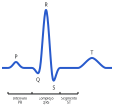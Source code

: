 <?xml version="1.0" encoding="UTF-8"?>
<dia:diagram xmlns:dia="http://www.lysator.liu.se/~alla/dia/">
  <dia:layer name="Fondo" visible="true" active="true">
    <dia:object type="Standard - BezierLine" version="0" id="O0">
      <dia:attribute name="obj_pos">
        <dia:point val="5,5.5"/>
      </dia:attribute>
      <dia:attribute name="obj_bb">
        <dia:rectangle val="4.95,2.55;10.55,6.185"/>
      </dia:attribute>
      <dia:attribute name="bez_points">
        <dia:point val="5,5.5"/>
        <dia:point val="5.531,5.5"/>
        <dia:point val="5.1,5.5"/>
        <dia:point val="5.3,5.5"/>
        <dia:point val="5.5,5.5"/>
        <dia:point val="5.6,5.2"/>
        <dia:point val="5.7,5.2"/>
        <dia:point val="5.8,5.2"/>
        <dia:point val="5.9,5.5"/>
        <dia:point val="6.1,5.5"/>
        <dia:point val="6.3,5.5"/>
        <dia:point val="6.3,5.5"/>
        <dia:point val="6.5,5.5"/>
        <dia:point val="6.7,5.5"/>
        <dia:point val="6.8,6.1"/>
        <dia:point val="6.9,5.5"/>
        <dia:point val="7,4.9"/>
        <dia:point val="7.1,2.6"/>
        <dia:point val="7.2,2.6"/>
        <dia:point val="7.3,2.6"/>
        <dia:point val="7.4,4.9"/>
        <dia:point val="7.5,5.8"/>
        <dia:point val="7.6,6.7"/>
        <dia:point val="7.7,5.5"/>
        <dia:point val="7.9,5.5"/>
        <dia:point val="8.1,5.5"/>
        <dia:point val="8.6,5.5"/>
        <dia:point val="8.8,5.5"/>
        <dia:point val="9,5.5"/>
        <dia:point val="9.3,5"/>
        <dia:point val="9.5,5"/>
        <dia:point val="9.7,5"/>
        <dia:point val="10,5.5"/>
        <dia:point val="10.2,5.5"/>
        <dia:point val="10.4,5.5"/>
        <dia:point val="10,5.5"/>
        <dia:point val="10.5,5.5"/>
      </dia:attribute>
      <dia:attribute name="corner_types">
        <dia:enum val="0"/>
        <dia:enum val="0"/>
        <dia:enum val="0"/>
        <dia:enum val="0"/>
        <dia:enum val="0"/>
        <dia:enum val="0"/>
        <dia:enum val="0"/>
        <dia:enum val="0"/>
        <dia:enum val="0"/>
        <dia:enum val="0"/>
        <dia:enum val="0"/>
        <dia:enum val="0"/>
        <dia:enum val="0"/>
      </dia:attribute>
      <dia:attribute name="line_color">
        <dia:color val="#285acc"/>
      </dia:attribute>
    </dia:object>
    <dia:object type="Standard - Text" version="1" id="O1">
      <dia:attribute name="obj_pos">
        <dia:point val="5.7,5.1"/>
      </dia:attribute>
      <dia:attribute name="obj_bb">
        <dia:rectangle val="5.622,4.803;5.777,5.1"/>
      </dia:attribute>
      <dia:attribute name="text">
        <dia:composite type="text">
          <dia:attribute name="string">
            <dia:string>#P#</dia:string>
          </dia:attribute>
          <dia:attribute name="font">
            <dia:font family="sans" style="0" name="Helvetica"/>
          </dia:attribute>
          <dia:attribute name="height">
            <dia:real val="0.318"/>
          </dia:attribute>
          <dia:attribute name="pos">
            <dia:point val="5.7,5.04"/>
          </dia:attribute>
          <dia:attribute name="color">
            <dia:color val="#17181a"/>
          </dia:attribute>
          <dia:attribute name="alignment">
            <dia:enum val="1"/>
          </dia:attribute>
        </dia:composite>
      </dia:attribute>
      <dia:attribute name="valign">
        <dia:enum val="1"/>
      </dia:attribute>
    </dia:object>
    <dia:object type="Standard - Text" version="1" id="O2">
      <dia:attribute name="obj_pos">
        <dia:point val="7.2,2.5"/>
      </dia:attribute>
      <dia:attribute name="obj_bb">
        <dia:rectangle val="7.111,2.203;7.289,2.5"/>
      </dia:attribute>
      <dia:attribute name="text">
        <dia:composite type="text">
          <dia:attribute name="string">
            <dia:string>#R#</dia:string>
          </dia:attribute>
          <dia:attribute name="font">
            <dia:font family="sans" style="0" name="Helvetica"/>
          </dia:attribute>
          <dia:attribute name="height">
            <dia:real val="0.318"/>
          </dia:attribute>
          <dia:attribute name="pos">
            <dia:point val="7.2,2.44"/>
          </dia:attribute>
          <dia:attribute name="color">
            <dia:color val="#17181a"/>
          </dia:attribute>
          <dia:attribute name="alignment">
            <dia:enum val="1"/>
          </dia:attribute>
        </dia:composite>
      </dia:attribute>
      <dia:attribute name="valign">
        <dia:enum val="1"/>
      </dia:attribute>
    </dia:object>
    <dia:object type="Standard - Text" version="1" id="O3">
      <dia:attribute name="obj_pos">
        <dia:point val="9.5,4.9"/>
      </dia:attribute>
      <dia:attribute name="obj_bb">
        <dia:rectangle val="9.419,4.603;9.581,4.9"/>
      </dia:attribute>
      <dia:attribute name="text">
        <dia:composite type="text">
          <dia:attribute name="string">
            <dia:string>#T#</dia:string>
          </dia:attribute>
          <dia:attribute name="font">
            <dia:font family="sans" style="0" name="Helvetica"/>
          </dia:attribute>
          <dia:attribute name="height">
            <dia:real val="0.318"/>
          </dia:attribute>
          <dia:attribute name="pos">
            <dia:point val="9.5,4.84"/>
          </dia:attribute>
          <dia:attribute name="color">
            <dia:color val="#17181a"/>
          </dia:attribute>
          <dia:attribute name="alignment">
            <dia:enum val="1"/>
          </dia:attribute>
        </dia:composite>
      </dia:attribute>
      <dia:attribute name="valign">
        <dia:enum val="1"/>
      </dia:attribute>
    </dia:object>
    <dia:object type="Standard - Text" version="1" id="O4">
      <dia:attribute name="obj_pos">
        <dia:point val="6.8,5.9"/>
      </dia:attribute>
      <dia:attribute name="obj_bb">
        <dia:rectangle val="6.7,5.9;6.9,6.197"/>
      </dia:attribute>
      <dia:attribute name="text">
        <dia:composite type="text">
          <dia:attribute name="string">
            <dia:string>#Q#</dia:string>
          </dia:attribute>
          <dia:attribute name="font">
            <dia:font family="sans" style="0" name="Helvetica"/>
          </dia:attribute>
          <dia:attribute name="height">
            <dia:real val="0.318"/>
          </dia:attribute>
          <dia:attribute name="pos">
            <dia:point val="6.8,6.138"/>
          </dia:attribute>
          <dia:attribute name="color">
            <dia:color val="#17181a"/>
          </dia:attribute>
          <dia:attribute name="alignment">
            <dia:enum val="1"/>
          </dia:attribute>
        </dia:composite>
      </dia:attribute>
      <dia:attribute name="valign">
        <dia:enum val="0"/>
      </dia:attribute>
    </dia:object>
    <dia:object type="Standard - Text" version="1" id="O5">
      <dia:attribute name="obj_pos">
        <dia:point val="7.6,6.3"/>
      </dia:attribute>
      <dia:attribute name="obj_bb">
        <dia:rectangle val="7.519,6.3;7.681,6.598"/>
      </dia:attribute>
      <dia:attribute name="text">
        <dia:composite type="text">
          <dia:attribute name="string">
            <dia:string>#S#</dia:string>
          </dia:attribute>
          <dia:attribute name="font">
            <dia:font family="sans" style="0" name="Helvetica"/>
          </dia:attribute>
          <dia:attribute name="height">
            <dia:real val="0.318"/>
          </dia:attribute>
          <dia:attribute name="pos">
            <dia:point val="7.6,6.537"/>
          </dia:attribute>
          <dia:attribute name="color">
            <dia:color val="#17181a"/>
          </dia:attribute>
          <dia:attribute name="alignment">
            <dia:enum val="1"/>
          </dia:attribute>
        </dia:composite>
      </dia:attribute>
      <dia:attribute name="valign">
        <dia:enum val="0"/>
      </dia:attribute>
    </dia:object>
    <dia:object type="Standard - Line" version="0" id="O6">
      <dia:attribute name="obj_pos">
        <dia:point val="5.3,6.8"/>
      </dia:attribute>
      <dia:attribute name="obj_bb">
        <dia:rectangle val="5.275,6.775;6.525,6.825"/>
      </dia:attribute>
      <dia:attribute name="conn_endpoints">
        <dia:point val="5.3,6.8"/>
        <dia:point val="6.5,6.8"/>
      </dia:attribute>
      <dia:attribute name="numcp">
        <dia:int val="1"/>
      </dia:attribute>
      <dia:attribute name="line_color">
        <dia:color val="#17181a"/>
      </dia:attribute>
      <dia:attribute name="line_width">
        <dia:real val="0.05"/>
      </dia:attribute>
    </dia:object>
    <dia:object type="Standard - Line" version="0" id="O7">
      <dia:attribute name="obj_pos">
        <dia:point val="5.3,6.7"/>
      </dia:attribute>
      <dia:attribute name="obj_bb">
        <dia:rectangle val="5.275,6.675;5.325,6.825"/>
      </dia:attribute>
      <dia:attribute name="conn_endpoints">
        <dia:point val="5.3,6.7"/>
        <dia:point val="5.3,6.8"/>
      </dia:attribute>
      <dia:attribute name="numcp">
        <dia:int val="1"/>
      </dia:attribute>
      <dia:attribute name="line_color">
        <dia:color val="#17181a"/>
      </dia:attribute>
      <dia:attribute name="line_width">
        <dia:real val="0.05"/>
      </dia:attribute>
    </dia:object>
    <dia:object type="Standard - Line" version="0" id="O8">
      <dia:attribute name="obj_pos">
        <dia:point val="6.5,6.7"/>
      </dia:attribute>
      <dia:attribute name="obj_bb">
        <dia:rectangle val="6.475,6.675;6.525,6.825"/>
      </dia:attribute>
      <dia:attribute name="conn_endpoints">
        <dia:point val="6.5,6.7"/>
        <dia:point val="6.5,6.8"/>
      </dia:attribute>
      <dia:attribute name="numcp">
        <dia:int val="1"/>
      </dia:attribute>
      <dia:attribute name="line_color">
        <dia:color val="#17181a"/>
      </dia:attribute>
      <dia:attribute name="line_width">
        <dia:real val="0.05"/>
      </dia:attribute>
    </dia:object>
    <dia:object type="Standard - Line" version="0" id="O9">
      <dia:attribute name="obj_pos">
        <dia:point val="7.9,6.8"/>
      </dia:attribute>
      <dia:attribute name="obj_bb">
        <dia:rectangle val="7.875,6.775;8.825,6.825"/>
      </dia:attribute>
      <dia:attribute name="conn_endpoints">
        <dia:point val="7.9,6.8"/>
        <dia:point val="8.8,6.8"/>
      </dia:attribute>
      <dia:attribute name="numcp">
        <dia:int val="1"/>
      </dia:attribute>
      <dia:attribute name="line_color">
        <dia:color val="#17181a"/>
      </dia:attribute>
      <dia:attribute name="line_width">
        <dia:real val="0.05"/>
      </dia:attribute>
    </dia:object>
    <dia:object type="Standard - Line" version="0" id="O10">
      <dia:attribute name="obj_pos">
        <dia:point val="8.8,6.7"/>
      </dia:attribute>
      <dia:attribute name="obj_bb">
        <dia:rectangle val="8.775,6.675;8.825,6.825"/>
      </dia:attribute>
      <dia:attribute name="conn_endpoints">
        <dia:point val="8.8,6.7"/>
        <dia:point val="8.8,6.8"/>
      </dia:attribute>
      <dia:attribute name="numcp">
        <dia:int val="1"/>
      </dia:attribute>
      <dia:attribute name="line_color">
        <dia:color val="#17181a"/>
      </dia:attribute>
      <dia:attribute name="line_width">
        <dia:real val="0.05"/>
      </dia:attribute>
    </dia:object>
    <dia:object type="Standard - Line" version="0" id="O11">
      <dia:attribute name="obj_pos">
        <dia:point val="6.5,6.8"/>
      </dia:attribute>
      <dia:attribute name="obj_bb">
        <dia:rectangle val="6.475,6.775;7.925,6.825"/>
      </dia:attribute>
      <dia:attribute name="conn_endpoints">
        <dia:point val="6.5,6.8"/>
        <dia:point val="7.9,6.8"/>
      </dia:attribute>
      <dia:attribute name="numcp">
        <dia:int val="1"/>
      </dia:attribute>
      <dia:attribute name="line_color">
        <dia:color val="#17181a"/>
      </dia:attribute>
      <dia:attribute name="line_width">
        <dia:real val="0.05"/>
      </dia:attribute>
    </dia:object>
    <dia:object type="Standard - Line" version="0" id="O12">
      <dia:attribute name="obj_pos">
        <dia:point val="7.9,6.7"/>
      </dia:attribute>
      <dia:attribute name="obj_bb">
        <dia:rectangle val="7.875,6.675;7.925,6.825"/>
      </dia:attribute>
      <dia:attribute name="conn_endpoints">
        <dia:point val="7.9,6.7"/>
        <dia:point val="7.9,6.8"/>
      </dia:attribute>
      <dia:attribute name="numcp">
        <dia:int val="1"/>
      </dia:attribute>
      <dia:attribute name="line_color">
        <dia:color val="#17181a"/>
      </dia:attribute>
      <dia:attribute name="line_width">
        <dia:real val="0.05"/>
      </dia:attribute>
    </dia:object>
    <dia:object type="Standard - Text" version="1" id="O13">
      <dia:attribute name="obj_pos">
        <dia:point val="5.9,6.9"/>
      </dia:attribute>
      <dia:attribute name="obj_bb">
        <dia:rectangle val="5.521,6.9;6.279,7.309"/>
      </dia:attribute>
      <dia:attribute name="text">
        <dia:composite type="text">
          <dia:attribute name="string">
            <dia:string>#Intervalo
PR#</dia:string>
          </dia:attribute>
          <dia:attribute name="font">
            <dia:font family="sans" style="0" name="Helvetica"/>
          </dia:attribute>
          <dia:attribute name="height">
            <dia:real val="0.212"/>
          </dia:attribute>
          <dia:attribute name="pos">
            <dia:point val="5.9,7.058"/>
          </dia:attribute>
          <dia:attribute name="color">
            <dia:color val="#17181a"/>
          </dia:attribute>
          <dia:attribute name="alignment">
            <dia:enum val="1"/>
          </dia:attribute>
        </dia:composite>
      </dia:attribute>
      <dia:attribute name="valign">
        <dia:enum val="0"/>
      </dia:attribute>
    </dia:object>
    <dia:object type="Standard - Text" version="1" id="O14">
      <dia:attribute name="obj_pos">
        <dia:point val="7.2,6.9"/>
      </dia:attribute>
      <dia:attribute name="obj_bb">
        <dia:rectangle val="6.8,6.9;7.6,7.309"/>
      </dia:attribute>
      <dia:attribute name="text">
        <dia:composite type="text">
          <dia:attribute name="string">
            <dia:string>#Complejo
QRS#</dia:string>
          </dia:attribute>
          <dia:attribute name="font">
            <dia:font family="sans" style="0" name="Helvetica"/>
          </dia:attribute>
          <dia:attribute name="height">
            <dia:real val="0.212"/>
          </dia:attribute>
          <dia:attribute name="pos">
            <dia:point val="7.2,7.058"/>
          </dia:attribute>
          <dia:attribute name="color">
            <dia:color val="#17181a"/>
          </dia:attribute>
          <dia:attribute name="alignment">
            <dia:enum val="1"/>
          </dia:attribute>
        </dia:composite>
      </dia:attribute>
      <dia:attribute name="valign">
        <dia:enum val="0"/>
      </dia:attribute>
    </dia:object>
    <dia:object type="Standard - Text" version="1" id="O15">
      <dia:attribute name="obj_pos">
        <dia:point val="8.35,6.9"/>
      </dia:attribute>
      <dia:attribute name="obj_bb">
        <dia:rectangle val="7.915,6.9;8.785,7.309"/>
      </dia:attribute>
      <dia:attribute name="text">
        <dia:composite type="text">
          <dia:attribute name="string">
            <dia:string>#Segmento
ST#</dia:string>
          </dia:attribute>
          <dia:attribute name="font">
            <dia:font family="sans" style="0" name="Helvetica"/>
          </dia:attribute>
          <dia:attribute name="height">
            <dia:real val="0.212"/>
          </dia:attribute>
          <dia:attribute name="pos">
            <dia:point val="8.35,7.058"/>
          </dia:attribute>
          <dia:attribute name="color">
            <dia:color val="#17181a"/>
          </dia:attribute>
          <dia:attribute name="alignment">
            <dia:enum val="1"/>
          </dia:attribute>
        </dia:composite>
      </dia:attribute>
      <dia:attribute name="valign">
        <dia:enum val="0"/>
      </dia:attribute>
    </dia:object>
  </dia:layer>
</dia:diagram>
